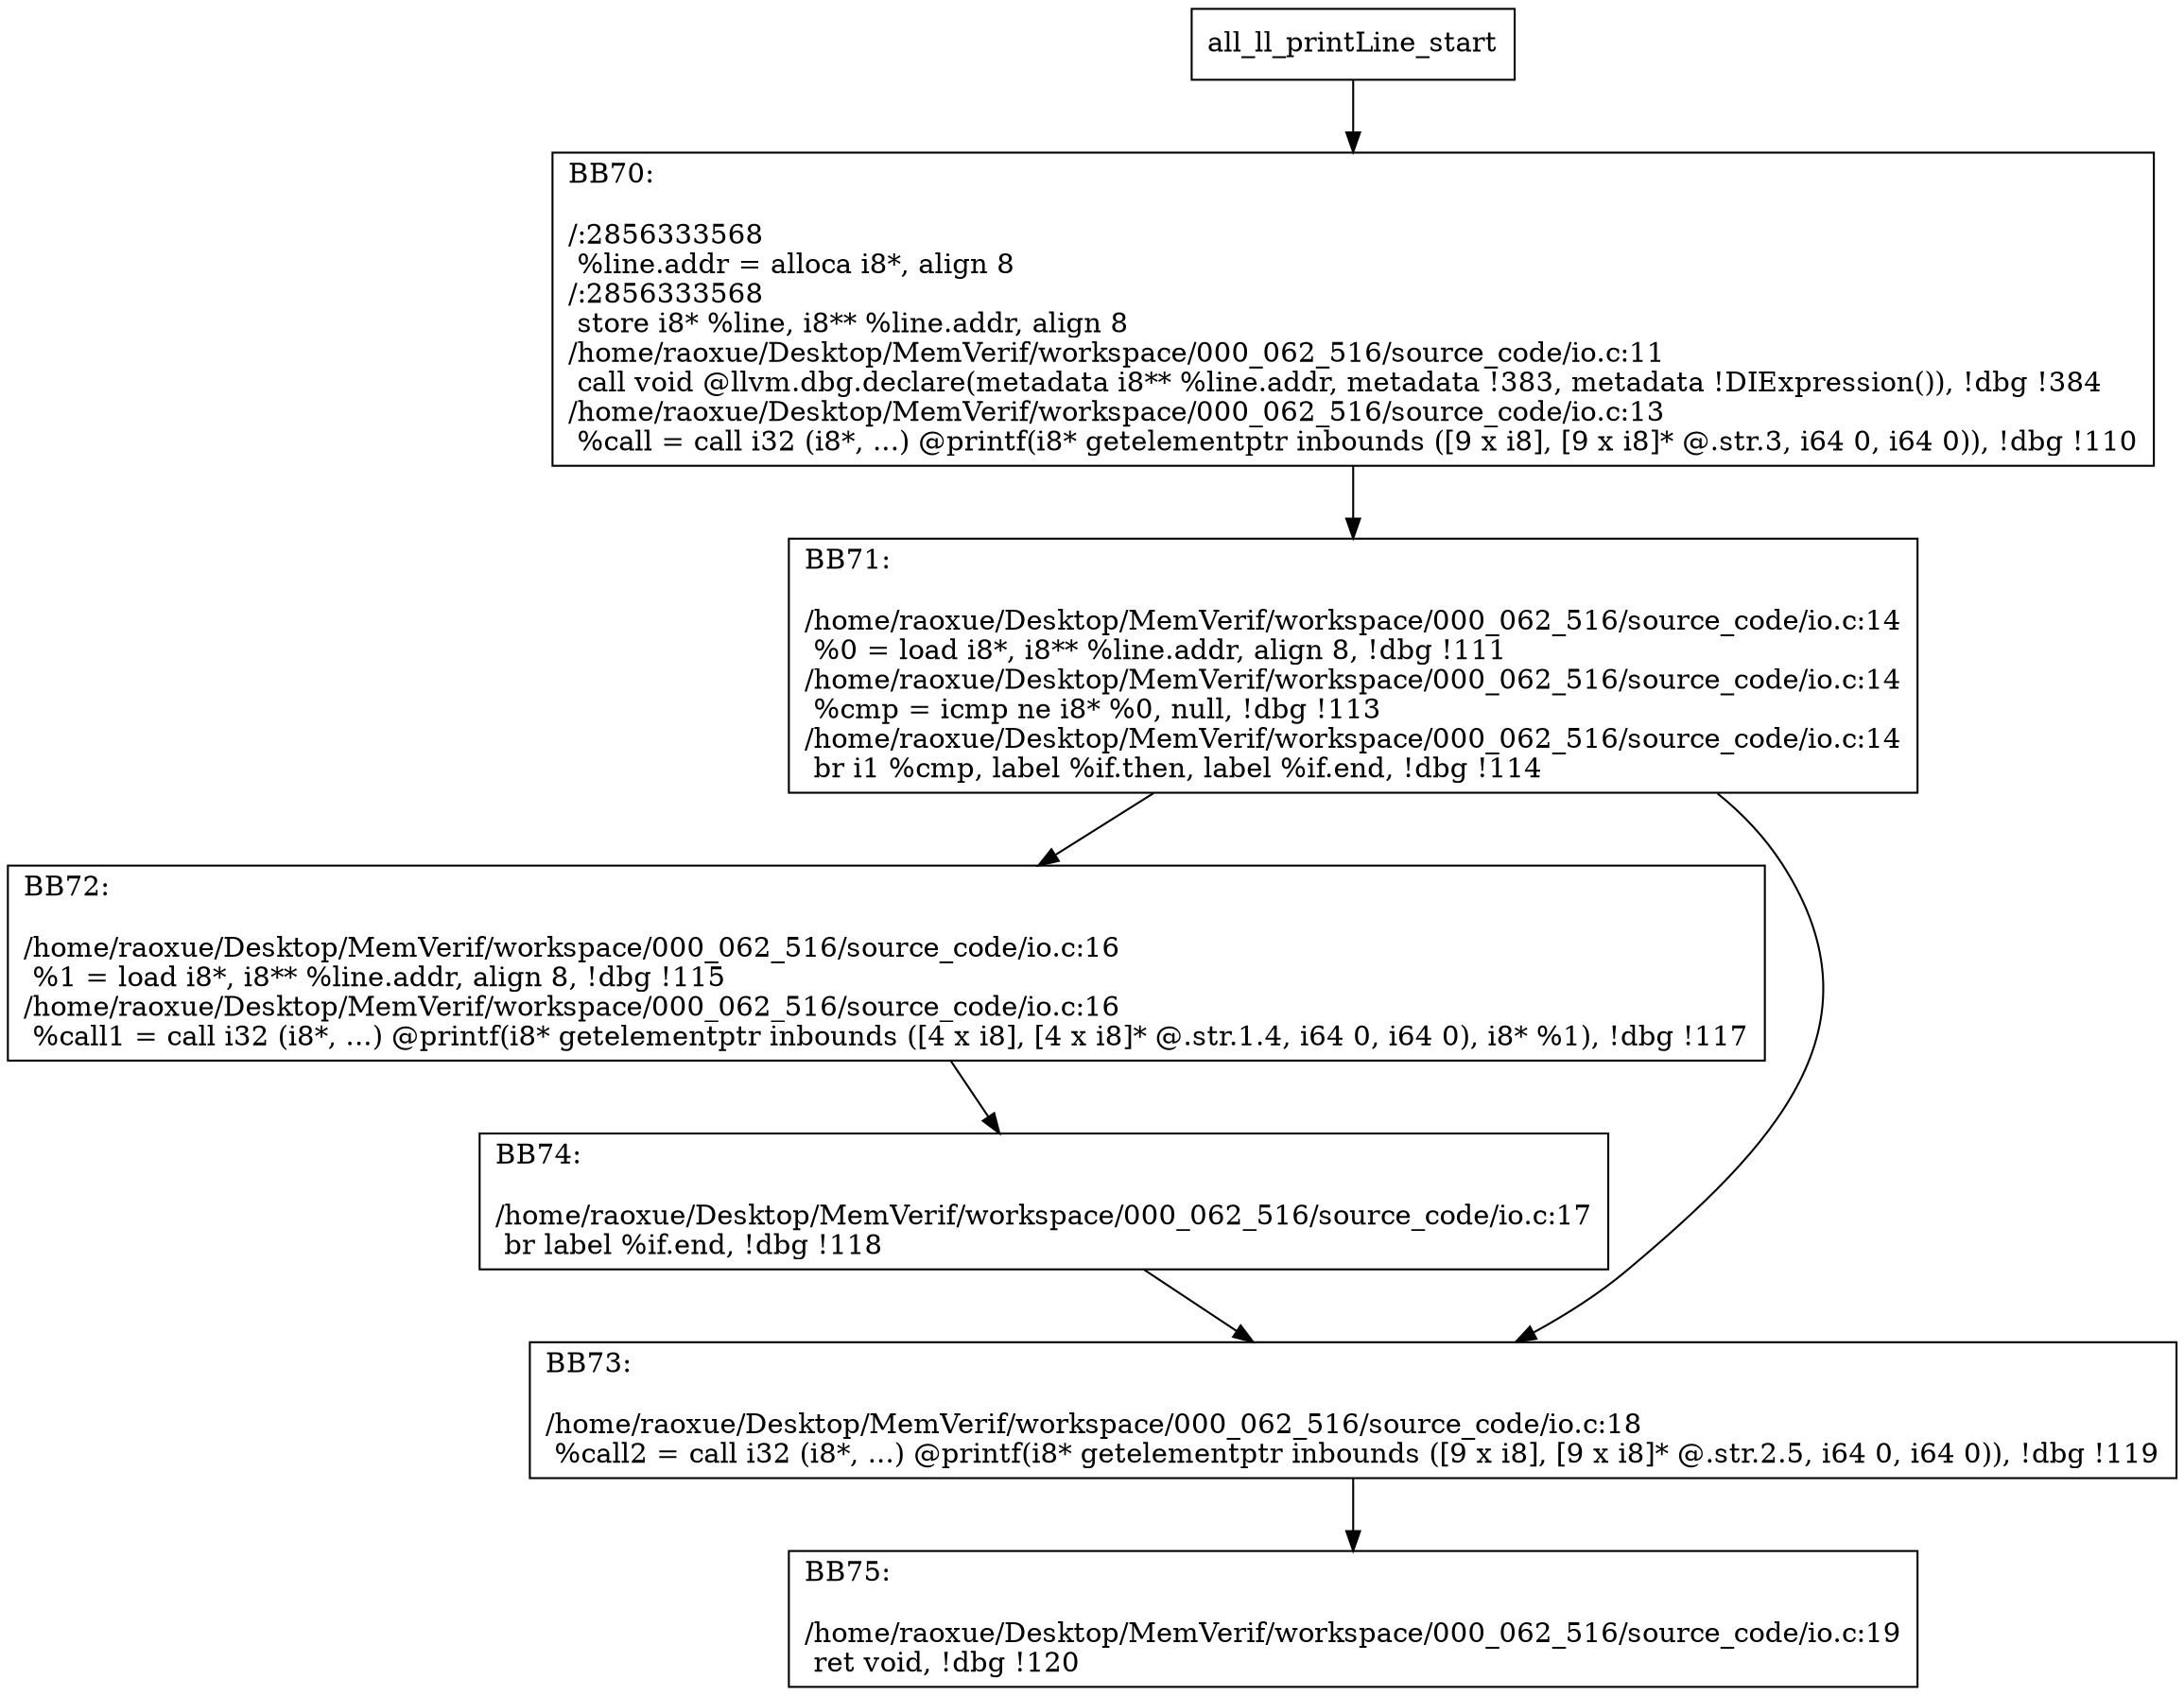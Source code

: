 digraph "CFG for'all_ll_printLine' function" {
	BBall_ll_printLine_start[shape=record,label="{all_ll_printLine_start}"];
	BBall_ll_printLine_start-> all_ll_printLineBB70;
	all_ll_printLineBB70 [shape=record, label="{BB70:\l\l/:2856333568\l
  %line.addr = alloca i8*, align 8\l
/:2856333568\l
  store i8* %line, i8** %line.addr, align 8\l
/home/raoxue/Desktop/MemVerif/workspace/000_062_516/source_code/io.c:11\l
  call void @llvm.dbg.declare(metadata i8** %line.addr, metadata !383, metadata !DIExpression()), !dbg !384\l
/home/raoxue/Desktop/MemVerif/workspace/000_062_516/source_code/io.c:13\l
  %call = call i32 (i8*, ...) @printf(i8* getelementptr inbounds ([9 x i8], [9 x i8]* @.str.3, i64 0, i64 0)), !dbg !110\l
}"];
	all_ll_printLineBB70-> all_ll_printLineBB71;
	all_ll_printLineBB71 [shape=record, label="{BB71:\l\l/home/raoxue/Desktop/MemVerif/workspace/000_062_516/source_code/io.c:14\l
  %0 = load i8*, i8** %line.addr, align 8, !dbg !111\l
/home/raoxue/Desktop/MemVerif/workspace/000_062_516/source_code/io.c:14\l
  %cmp = icmp ne i8* %0, null, !dbg !113\l
/home/raoxue/Desktop/MemVerif/workspace/000_062_516/source_code/io.c:14\l
  br i1 %cmp, label %if.then, label %if.end, !dbg !114\l
}"];
	all_ll_printLineBB71-> all_ll_printLineBB72;
	all_ll_printLineBB71-> all_ll_printLineBB73;
	all_ll_printLineBB72 [shape=record, label="{BB72:\l\l/home/raoxue/Desktop/MemVerif/workspace/000_062_516/source_code/io.c:16\l
  %1 = load i8*, i8** %line.addr, align 8, !dbg !115\l
/home/raoxue/Desktop/MemVerif/workspace/000_062_516/source_code/io.c:16\l
  %call1 = call i32 (i8*, ...) @printf(i8* getelementptr inbounds ([4 x i8], [4 x i8]* @.str.1.4, i64 0, i64 0), i8* %1), !dbg !117\l
}"];
	all_ll_printLineBB72-> all_ll_printLineBB74;
	all_ll_printLineBB74 [shape=record, label="{BB74:\l\l/home/raoxue/Desktop/MemVerif/workspace/000_062_516/source_code/io.c:17\l
  br label %if.end, !dbg !118\l
}"];
	all_ll_printLineBB74-> all_ll_printLineBB73;
	all_ll_printLineBB73 [shape=record, label="{BB73:\l\l/home/raoxue/Desktop/MemVerif/workspace/000_062_516/source_code/io.c:18\l
  %call2 = call i32 (i8*, ...) @printf(i8* getelementptr inbounds ([9 x i8], [9 x i8]* @.str.2.5, i64 0, i64 0)), !dbg !119\l
}"];
	all_ll_printLineBB73-> all_ll_printLineBB75;
	all_ll_printLineBB75 [shape=record, label="{BB75:\l\l/home/raoxue/Desktop/MemVerif/workspace/000_062_516/source_code/io.c:19\l
  ret void, !dbg !120\l
}"];
}

